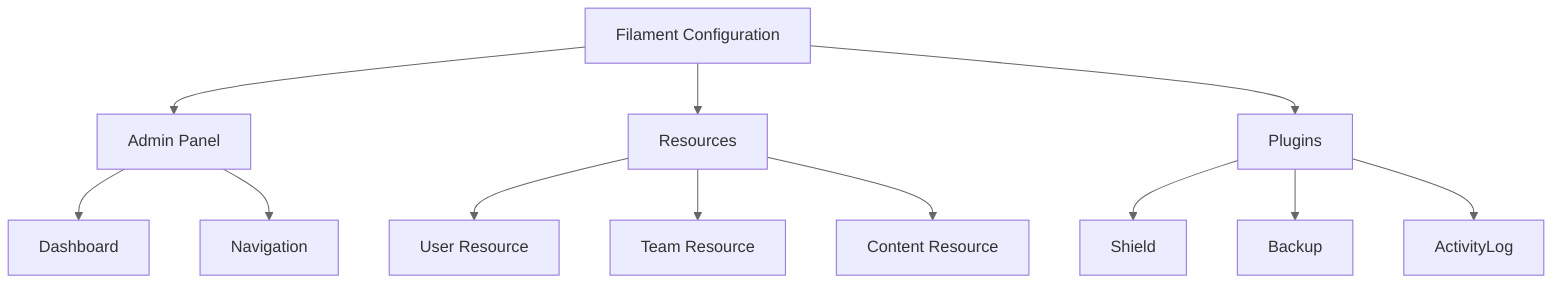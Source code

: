 %%{init: {'theme': 'default', 'themeVariables': { 'primaryColor': '#f5f5f5', 'primaryTextColor': '#333333', 'primaryBorderColor': '#cccccc', 'lineColor': '#666666', 'secondaryColor': '#f0f0f0', 'tertiaryColor': '#ffffff' }}}%%
graph TD
    A[Filament Configuration] --> B[Admin Panel]
    A --> C[Resources]
    A --> D[Plugins]
    B --> E[Dashboard]
    B --> F[Navigation]
    C --> G[User Resource]
    C --> H[Team Resource]
    C --> I[Content Resource]
    D --> J[Shield]
    D --> K[Backup]
    D --> L[ActivityLog]